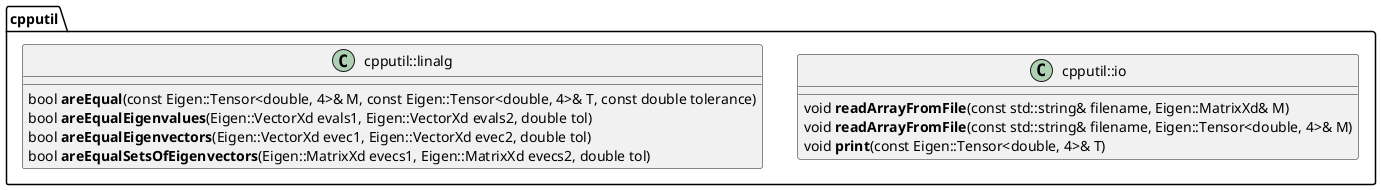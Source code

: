 @startuml


namespace cpputil {

    class cpputil::io {
        void **readArrayFromFile**(const std::string& filename, Eigen::MatrixXd& M)
        void **readArrayFromFile**(const std::string& filename, Eigen::Tensor<double, 4>& M)
        void **print**(const Eigen::Tensor<double, 4>& T)
    }

    class cpputil::linalg {
        bool **areEqual**(const Eigen::Tensor<double, 4>& M, const Eigen::Tensor<double, 4>& T, const double tolerance)
        bool **areEqualEigenvalues**(Eigen::VectorXd evals1, Eigen::VectorXd evals2, double tol)
        bool **areEqualEigenvectors**(Eigen::VectorXd evec1, Eigen::VectorXd evec2, double tol)
        bool **areEqualSetsOfEigenvectors**(Eigen::MatrixXd evecs1, Eigen::MatrixXd evecs2, double tol)
    }

}

@enduml
